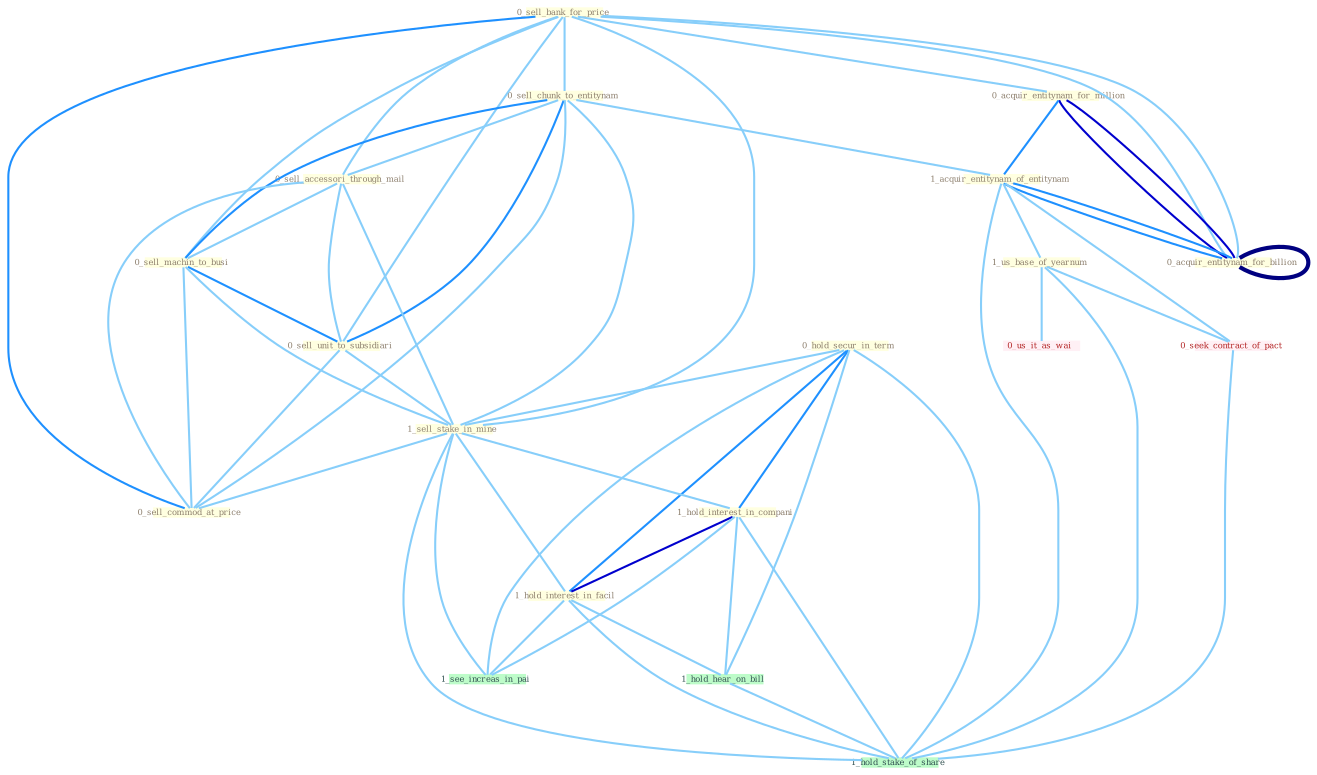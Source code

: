 Graph G{ 
    node
    [shape=polygon,style=filled,width=.5,height=.06,color="#BDFCC9",fixedsize=true,fontsize=4,
    fontcolor="#2f4f4f"];
    {node
    [color="#ffffe0", fontcolor="#8b7d6b"] "0_sell_bank_for_price " "0_sell_chunk_to_entitynam " "0_sell_accessori_through_mail " "0_acquir_entitynam_for_million " "0_hold_secur_in_term " "0_acquir_entitynam_for_billion " "0_sell_machin_to_busi " "0_sell_unit_to_subsidiari " "1_acquir_entitynam_of_entitynam " "1_sell_stake_in_mine " "1_us_base_of_yearnum " "0_sell_commod_at_price " "1_hold_interest_in_compani " "1_hold_interest_in_facil "}
{node [color="#fff0f5", fontcolor="#b22222"] "0_seek_contract_of_pact " "0_us_it_as_wai "}
edge [color="#B0E2FF"];

	"0_sell_bank_for_price " -- "0_sell_chunk_to_entitynam " [w="1", color="#87cefa" ];
	"0_sell_bank_for_price " -- "0_sell_accessori_through_mail " [w="1", color="#87cefa" ];
	"0_sell_bank_for_price " -- "0_acquir_entitynam_for_million " [w="1", color="#87cefa" ];
	"0_sell_bank_for_price " -- "0_acquir_entitynam_for_billion " [w="1", color="#87cefa" ];
	"0_sell_bank_for_price " -- "0_sell_machin_to_busi " [w="1", color="#87cefa" ];
	"0_sell_bank_for_price " -- "0_sell_unit_to_subsidiari " [w="1", color="#87cefa" ];
	"0_sell_bank_for_price " -- "1_sell_stake_in_mine " [w="1", color="#87cefa" ];
	"0_sell_bank_for_price " -- "0_sell_commod_at_price " [w="2", color="#1e90ff" , len=0.8];
	"0_sell_bank_for_price " -- "0_acquir_entitynam_for_billion " [w="1", color="#87cefa" ];
	"0_sell_chunk_to_entitynam " -- "0_sell_accessori_through_mail " [w="1", color="#87cefa" ];
	"0_sell_chunk_to_entitynam " -- "0_sell_machin_to_busi " [w="2", color="#1e90ff" , len=0.8];
	"0_sell_chunk_to_entitynam " -- "0_sell_unit_to_subsidiari " [w="2", color="#1e90ff" , len=0.8];
	"0_sell_chunk_to_entitynam " -- "1_acquir_entitynam_of_entitynam " [w="1", color="#87cefa" ];
	"0_sell_chunk_to_entitynam " -- "1_sell_stake_in_mine " [w="1", color="#87cefa" ];
	"0_sell_chunk_to_entitynam " -- "0_sell_commod_at_price " [w="1", color="#87cefa" ];
	"0_sell_accessori_through_mail " -- "0_sell_machin_to_busi " [w="1", color="#87cefa" ];
	"0_sell_accessori_through_mail " -- "0_sell_unit_to_subsidiari " [w="1", color="#87cefa" ];
	"0_sell_accessori_through_mail " -- "1_sell_stake_in_mine " [w="1", color="#87cefa" ];
	"0_sell_accessori_through_mail " -- "0_sell_commod_at_price " [w="1", color="#87cefa" ];
	"0_acquir_entitynam_for_million " -- "0_acquir_entitynam_for_billion " [w="3", color="#0000cd" , len=0.6];
	"0_acquir_entitynam_for_million " -- "1_acquir_entitynam_of_entitynam " [w="2", color="#1e90ff" , len=0.8];
	"0_acquir_entitynam_for_million " -- "0_acquir_entitynam_for_billion " [w="3", color="#0000cd" , len=0.6];
	"0_hold_secur_in_term " -- "1_sell_stake_in_mine " [w="1", color="#87cefa" ];
	"0_hold_secur_in_term " -- "1_hold_interest_in_compani " [w="2", color="#1e90ff" , len=0.8];
	"0_hold_secur_in_term " -- "1_hold_interest_in_facil " [w="2", color="#1e90ff" , len=0.8];
	"0_hold_secur_in_term " -- "1_see_increas_in_pai " [w="1", color="#87cefa" ];
	"0_hold_secur_in_term " -- "1_hold_hear_on_bill " [w="1", color="#87cefa" ];
	"0_hold_secur_in_term " -- "1_hold_stake_of_share " [w="1", color="#87cefa" ];
	"0_acquir_entitynam_for_billion " -- "1_acquir_entitynam_of_entitynam " [w="2", color="#1e90ff" , len=0.8];
	"0_acquir_entitynam_for_billion " -- "0_acquir_entitynam_for_billion " [w="4", style=bold, color="#000080", len=0.4];
	"0_sell_machin_to_busi " -- "0_sell_unit_to_subsidiari " [w="2", color="#1e90ff" , len=0.8];
	"0_sell_machin_to_busi " -- "1_sell_stake_in_mine " [w="1", color="#87cefa" ];
	"0_sell_machin_to_busi " -- "0_sell_commod_at_price " [w="1", color="#87cefa" ];
	"0_sell_unit_to_subsidiari " -- "1_sell_stake_in_mine " [w="1", color="#87cefa" ];
	"0_sell_unit_to_subsidiari " -- "0_sell_commod_at_price " [w="1", color="#87cefa" ];
	"1_acquir_entitynam_of_entitynam " -- "1_us_base_of_yearnum " [w="1", color="#87cefa" ];
	"1_acquir_entitynam_of_entitynam " -- "0_seek_contract_of_pact " [w="1", color="#87cefa" ];
	"1_acquir_entitynam_of_entitynam " -- "0_acquir_entitynam_for_billion " [w="2", color="#1e90ff" , len=0.8];
	"1_acquir_entitynam_of_entitynam " -- "1_hold_stake_of_share " [w="1", color="#87cefa" ];
	"1_sell_stake_in_mine " -- "0_sell_commod_at_price " [w="1", color="#87cefa" ];
	"1_sell_stake_in_mine " -- "1_hold_interest_in_compani " [w="1", color="#87cefa" ];
	"1_sell_stake_in_mine " -- "1_hold_interest_in_facil " [w="1", color="#87cefa" ];
	"1_sell_stake_in_mine " -- "1_see_increas_in_pai " [w="1", color="#87cefa" ];
	"1_sell_stake_in_mine " -- "1_hold_stake_of_share " [w="1", color="#87cefa" ];
	"1_us_base_of_yearnum " -- "0_seek_contract_of_pact " [w="1", color="#87cefa" ];
	"1_us_base_of_yearnum " -- "0_us_it_as_wai " [w="1", color="#87cefa" ];
	"1_us_base_of_yearnum " -- "1_hold_stake_of_share " [w="1", color="#87cefa" ];
	"1_hold_interest_in_compani " -- "1_hold_interest_in_facil " [w="3", color="#0000cd" , len=0.6];
	"1_hold_interest_in_compani " -- "1_see_increas_in_pai " [w="1", color="#87cefa" ];
	"1_hold_interest_in_compani " -- "1_hold_hear_on_bill " [w="1", color="#87cefa" ];
	"1_hold_interest_in_compani " -- "1_hold_stake_of_share " [w="1", color="#87cefa" ];
	"1_hold_interest_in_facil " -- "1_see_increas_in_pai " [w="1", color="#87cefa" ];
	"1_hold_interest_in_facil " -- "1_hold_hear_on_bill " [w="1", color="#87cefa" ];
	"1_hold_interest_in_facil " -- "1_hold_stake_of_share " [w="1", color="#87cefa" ];
	"0_seek_contract_of_pact " -- "1_hold_stake_of_share " [w="1", color="#87cefa" ];
	"1_hold_hear_on_bill " -- "1_hold_stake_of_share " [w="1", color="#87cefa" ];
}